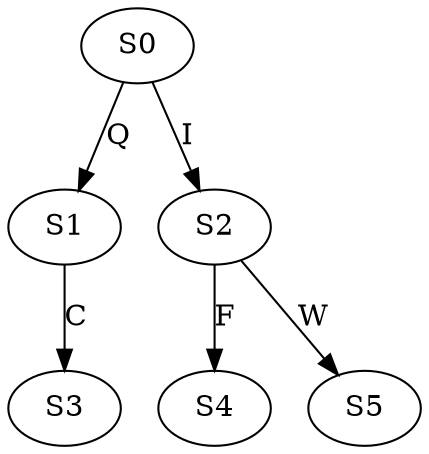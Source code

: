 strict digraph  {
	S0 -> S1 [ label = Q ];
	S0 -> S2 [ label = I ];
	S1 -> S3 [ label = C ];
	S2 -> S4 [ label = F ];
	S2 -> S5 [ label = W ];
}
